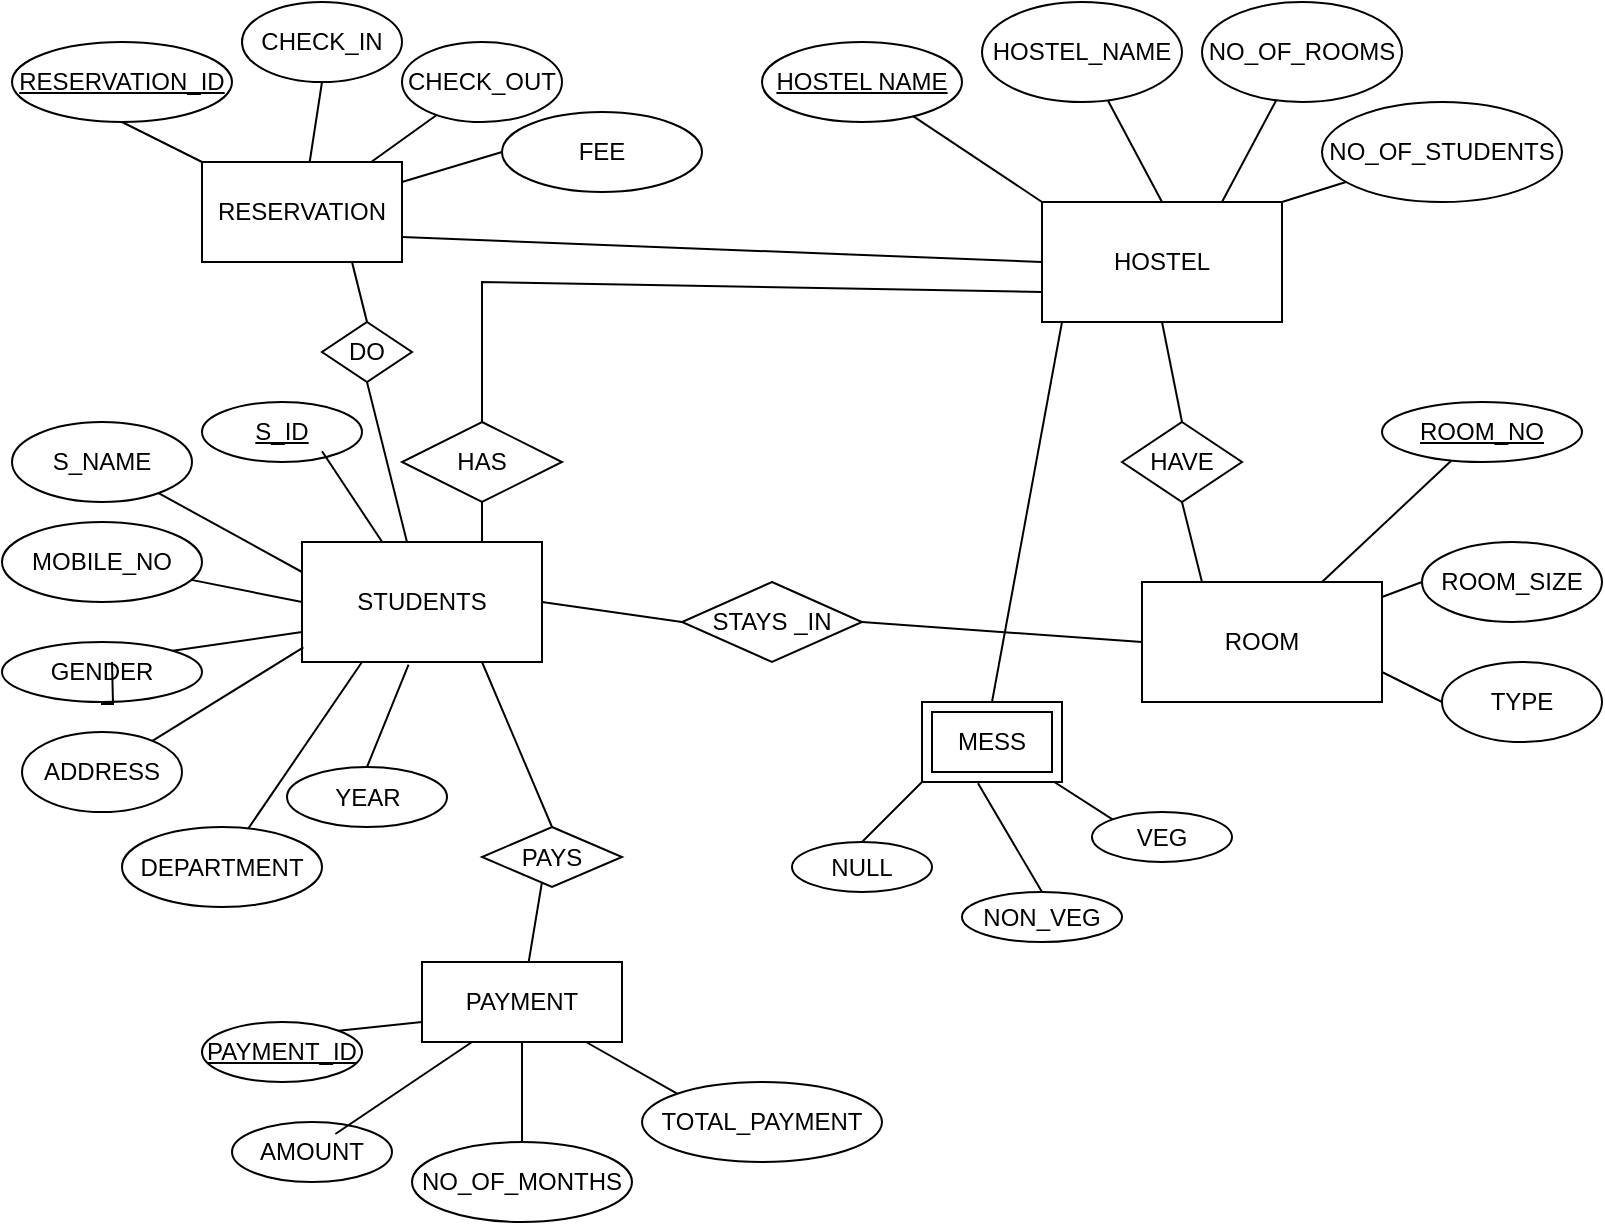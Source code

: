 <mxfile version="20.1.1" type="github">
  <diagram id="R2lEEEUBdFMjLlhIrx00" name="Page-1">
    <mxGraphModel dx="2555" dy="1090" grid="1" gridSize="10" guides="1" tooltips="1" connect="1" arrows="1" fold="1" page="1" pageScale="1" pageWidth="850" pageHeight="1100" math="0" shadow="0" extFonts="Permanent Marker^https://fonts.googleapis.com/css?family=Permanent+Marker">
      <root>
        <mxCell id="0" />
        <mxCell id="1" parent="0" />
        <mxCell id="4pYfHKhNL_kdhz4tqSBJ-1" value="HOSTEL" style="rounded=0;whiteSpace=wrap;html=1;direction=east;" vertex="1" parent="1">
          <mxGeometry x="530" y="180" width="120" height="60" as="geometry" />
        </mxCell>
        <mxCell id="4pYfHKhNL_kdhz4tqSBJ-3" value="HOSTEL_NAME" style="ellipse;whiteSpace=wrap;html=1;" vertex="1" parent="1">
          <mxGeometry x="500" y="80" width="100" height="50" as="geometry" />
        </mxCell>
        <mxCell id="4pYfHKhNL_kdhz4tqSBJ-4" value="NO_OF_ROOMS" style="ellipse;whiteSpace=wrap;html=1;" vertex="1" parent="1">
          <mxGeometry x="610" y="80" width="100" height="50" as="geometry" />
        </mxCell>
        <mxCell id="4pYfHKhNL_kdhz4tqSBJ-5" value="NO_OF_STUDENTS" style="ellipse;whiteSpace=wrap;html=1;" vertex="1" parent="1">
          <mxGeometry x="670" y="130" width="120" height="50" as="geometry" />
        </mxCell>
        <mxCell id="4pYfHKhNL_kdhz4tqSBJ-7" value="RESERVATION" style="rounded=0;whiteSpace=wrap;html=1;" vertex="1" parent="1">
          <mxGeometry x="110" y="160" width="100" height="50" as="geometry" />
        </mxCell>
        <mxCell id="4pYfHKhNL_kdhz4tqSBJ-9" value="CHECK_IN" style="ellipse;whiteSpace=wrap;html=1;" vertex="1" parent="1">
          <mxGeometry x="130" y="80" width="80" height="40" as="geometry" />
        </mxCell>
        <mxCell id="4pYfHKhNL_kdhz4tqSBJ-10" value="CHECK_OUT" style="ellipse;whiteSpace=wrap;html=1;" vertex="1" parent="1">
          <mxGeometry x="210" y="100" width="80" height="40" as="geometry" />
        </mxCell>
        <mxCell id="4pYfHKhNL_kdhz4tqSBJ-13" value="STUDENTS" style="rounded=0;whiteSpace=wrap;html=1;" vertex="1" parent="1">
          <mxGeometry x="160" y="350" width="120" height="60" as="geometry" />
        </mxCell>
        <mxCell id="4pYfHKhNL_kdhz4tqSBJ-14" value="ROOM" style="rounded=0;whiteSpace=wrap;html=1;" vertex="1" parent="1">
          <mxGeometry x="580" y="370" width="120" height="60" as="geometry" />
        </mxCell>
        <mxCell id="4pYfHKhNL_kdhz4tqSBJ-16" value="S_NAME" style="ellipse;whiteSpace=wrap;html=1;" vertex="1" parent="1">
          <mxGeometry x="15" y="290" width="90" height="40" as="geometry" />
        </mxCell>
        <mxCell id="4pYfHKhNL_kdhz4tqSBJ-18" value="ADDRESS" style="ellipse;whiteSpace=wrap;html=1;" vertex="1" parent="1">
          <mxGeometry x="20" y="445" width="80" height="40" as="geometry" />
        </mxCell>
        <mxCell id="4pYfHKhNL_kdhz4tqSBJ-19" value="DEPARTMENT" style="ellipse;whiteSpace=wrap;html=1;" vertex="1" parent="1">
          <mxGeometry x="70" y="492.5" width="100" height="40" as="geometry" />
        </mxCell>
        <mxCell id="4pYfHKhNL_kdhz4tqSBJ-21" value="YEAR" style="ellipse;whiteSpace=wrap;html=1;" vertex="1" parent="1">
          <mxGeometry x="152.5" y="462.5" width="80" height="30" as="geometry" />
        </mxCell>
        <mxCell id="4pYfHKhNL_kdhz4tqSBJ-23" value="ROOM_SIZE" style="ellipse;whiteSpace=wrap;html=1;" vertex="1" parent="1">
          <mxGeometry x="720" y="350" width="90" height="40" as="geometry" />
        </mxCell>
        <mxCell id="4pYfHKhNL_kdhz4tqSBJ-24" value="TYPE" style="ellipse;whiteSpace=wrap;html=1;" vertex="1" parent="1">
          <mxGeometry x="730" y="410" width="80" height="40" as="geometry" />
        </mxCell>
        <mxCell id="4pYfHKhNL_kdhz4tqSBJ-25" style="edgeStyle=orthogonalEdgeStyle;rounded=0;orthogonalLoop=1;jettySize=auto;html=1;exitX=0.5;exitY=1;exitDx=0;exitDy=0;startArrow=none;" edge="1" parent="1" source="4pYfHKhNL_kdhz4tqSBJ-78">
          <mxGeometry relative="1" as="geometry">
            <mxPoint x="65" y="410" as="sourcePoint" />
            <mxPoint x="65" y="410" as="targetPoint" />
          </mxGeometry>
        </mxCell>
        <mxCell id="4pYfHKhNL_kdhz4tqSBJ-26" style="edgeStyle=orthogonalEdgeStyle;rounded=0;orthogonalLoop=1;jettySize=auto;html=1;exitX=0.5;exitY=1;exitDx=0;exitDy=0;" edge="1" parent="1">
          <mxGeometry relative="1" as="geometry">
            <mxPoint x="55" y="135" as="sourcePoint" />
            <mxPoint x="55" y="135" as="targetPoint" />
          </mxGeometry>
        </mxCell>
        <mxCell id="4pYfHKhNL_kdhz4tqSBJ-33" value="RESERVATION_ID" style="ellipse;whiteSpace=wrap;html=1;align=center;fontStyle=4;" vertex="1" parent="1">
          <mxGeometry x="15" y="100" width="110" height="40" as="geometry" />
        </mxCell>
        <mxCell id="4pYfHKhNL_kdhz4tqSBJ-34" value="HOSTEL NAME" style="ellipse;whiteSpace=wrap;html=1;align=center;fontStyle=4;" vertex="1" parent="1">
          <mxGeometry x="390" y="100" width="100" height="40" as="geometry" />
        </mxCell>
        <mxCell id="4pYfHKhNL_kdhz4tqSBJ-35" value="MOBILE_NO" style="ellipse;whiteSpace=wrap;html=1;align=center;" vertex="1" parent="1">
          <mxGeometry x="10" y="340" width="100" height="40" as="geometry" />
        </mxCell>
        <mxCell id="4pYfHKhNL_kdhz4tqSBJ-36" value="S_ID" style="ellipse;whiteSpace=wrap;html=1;align=center;fontStyle=4;" vertex="1" parent="1">
          <mxGeometry x="110" y="280" width="80" height="30" as="geometry" />
        </mxCell>
        <mxCell id="4pYfHKhNL_kdhz4tqSBJ-37" value="ROOM_NO" style="ellipse;whiteSpace=wrap;html=1;align=center;fontStyle=4;" vertex="1" parent="1">
          <mxGeometry x="700" y="280" width="100" height="30" as="geometry" />
        </mxCell>
        <mxCell id="4pYfHKhNL_kdhz4tqSBJ-38" value="" style="endArrow=none;html=1;rounded=0;exitX=0.5;exitY=1;exitDx=0;exitDy=0;" edge="1" parent="1" source="4pYfHKhNL_kdhz4tqSBJ-9" target="4pYfHKhNL_kdhz4tqSBJ-7">
          <mxGeometry relative="1" as="geometry">
            <mxPoint x="370" y="290" as="sourcePoint" />
            <mxPoint x="530" y="290" as="targetPoint" />
          </mxGeometry>
        </mxCell>
        <mxCell id="4pYfHKhNL_kdhz4tqSBJ-39" value="" style="endArrow=none;html=1;rounded=0;exitX=0.5;exitY=1;exitDx=0;exitDy=0;" edge="1" parent="1" source="4pYfHKhNL_kdhz4tqSBJ-33" target="4pYfHKhNL_kdhz4tqSBJ-7">
          <mxGeometry relative="1" as="geometry">
            <mxPoint x="370" y="290" as="sourcePoint" />
            <mxPoint x="530" y="290" as="targetPoint" />
          </mxGeometry>
        </mxCell>
        <mxCell id="4pYfHKhNL_kdhz4tqSBJ-40" value="" style="endArrow=none;html=1;rounded=0;" edge="1" parent="1" source="4pYfHKhNL_kdhz4tqSBJ-10" target="4pYfHKhNL_kdhz4tqSBJ-7">
          <mxGeometry relative="1" as="geometry">
            <mxPoint x="370" y="290" as="sourcePoint" />
            <mxPoint x="530" y="290" as="targetPoint" />
          </mxGeometry>
        </mxCell>
        <mxCell id="4pYfHKhNL_kdhz4tqSBJ-42" value="" style="endArrow=none;html=1;rounded=0;entryX=0;entryY=0;entryDx=0;entryDy=0;" edge="1" parent="1" source="4pYfHKhNL_kdhz4tqSBJ-34" target="4pYfHKhNL_kdhz4tqSBJ-1">
          <mxGeometry relative="1" as="geometry">
            <mxPoint x="370" y="290" as="sourcePoint" />
            <mxPoint x="530" y="290" as="targetPoint" />
          </mxGeometry>
        </mxCell>
        <mxCell id="4pYfHKhNL_kdhz4tqSBJ-43" value="" style="endArrow=none;html=1;rounded=0;entryX=0.5;entryY=0;entryDx=0;entryDy=0;" edge="1" parent="1" source="4pYfHKhNL_kdhz4tqSBJ-3" target="4pYfHKhNL_kdhz4tqSBJ-1">
          <mxGeometry relative="1" as="geometry">
            <mxPoint x="370" y="290" as="sourcePoint" />
            <mxPoint x="550" y="200" as="targetPoint" />
          </mxGeometry>
        </mxCell>
        <mxCell id="4pYfHKhNL_kdhz4tqSBJ-44" value="" style="endArrow=none;html=1;rounded=0;entryX=0.75;entryY=0;entryDx=0;entryDy=0;" edge="1" parent="1" source="4pYfHKhNL_kdhz4tqSBJ-4" target="4pYfHKhNL_kdhz4tqSBJ-1">
          <mxGeometry relative="1" as="geometry">
            <mxPoint x="370" y="290" as="sourcePoint" />
            <mxPoint x="590" y="200" as="targetPoint" />
          </mxGeometry>
        </mxCell>
        <mxCell id="4pYfHKhNL_kdhz4tqSBJ-45" value="" style="endArrow=none;html=1;rounded=0;entryX=1;entryY=0;entryDx=0;entryDy=0;" edge="1" parent="1" source="4pYfHKhNL_kdhz4tqSBJ-5" target="4pYfHKhNL_kdhz4tqSBJ-1">
          <mxGeometry relative="1" as="geometry">
            <mxPoint x="370" y="290" as="sourcePoint" />
            <mxPoint x="530" y="290" as="targetPoint" />
          </mxGeometry>
        </mxCell>
        <mxCell id="4pYfHKhNL_kdhz4tqSBJ-46" value="" style="endArrow=none;html=1;rounded=0;entryX=0;entryY=0.5;entryDx=0;entryDy=0;" edge="1" parent="1" source="4pYfHKhNL_kdhz4tqSBJ-35" target="4pYfHKhNL_kdhz4tqSBJ-13">
          <mxGeometry relative="1" as="geometry">
            <mxPoint x="370" y="410" as="sourcePoint" />
            <mxPoint x="530" y="410" as="targetPoint" />
          </mxGeometry>
        </mxCell>
        <mxCell id="4pYfHKhNL_kdhz4tqSBJ-47" value="" style="endArrow=none;html=1;rounded=0;entryX=0.006;entryY=0.878;entryDx=0;entryDy=0;entryPerimeter=0;" edge="1" parent="1" source="4pYfHKhNL_kdhz4tqSBJ-18" target="4pYfHKhNL_kdhz4tqSBJ-13">
          <mxGeometry relative="1" as="geometry">
            <mxPoint x="370" y="410" as="sourcePoint" />
            <mxPoint x="530" y="410" as="targetPoint" />
          </mxGeometry>
        </mxCell>
        <mxCell id="4pYfHKhNL_kdhz4tqSBJ-48" value="" style="endArrow=none;html=1;rounded=0;entryX=0;entryY=0.25;entryDx=0;entryDy=0;" edge="1" parent="1" source="4pYfHKhNL_kdhz4tqSBJ-16" target="4pYfHKhNL_kdhz4tqSBJ-13">
          <mxGeometry relative="1" as="geometry">
            <mxPoint x="370" y="410" as="sourcePoint" />
            <mxPoint x="530" y="410" as="targetPoint" />
          </mxGeometry>
        </mxCell>
        <mxCell id="4pYfHKhNL_kdhz4tqSBJ-49" value="" style="endArrow=none;html=1;rounded=0;exitX=0.75;exitY=0.822;exitDx=0;exitDy=0;exitPerimeter=0;" edge="1" parent="1" source="4pYfHKhNL_kdhz4tqSBJ-36" target="4pYfHKhNL_kdhz4tqSBJ-13">
          <mxGeometry relative="1" as="geometry">
            <mxPoint x="370" y="410" as="sourcePoint" />
            <mxPoint x="530" y="410" as="targetPoint" />
          </mxGeometry>
        </mxCell>
        <mxCell id="4pYfHKhNL_kdhz4tqSBJ-50" value="" style="endArrow=none;html=1;rounded=0;entryX=0.25;entryY=1;entryDx=0;entryDy=0;" edge="1" parent="1" source="4pYfHKhNL_kdhz4tqSBJ-19" target="4pYfHKhNL_kdhz4tqSBJ-13">
          <mxGeometry relative="1" as="geometry">
            <mxPoint x="370" y="410" as="sourcePoint" />
            <mxPoint x="530" y="410" as="targetPoint" />
          </mxGeometry>
        </mxCell>
        <mxCell id="4pYfHKhNL_kdhz4tqSBJ-51" value="" style="endArrow=none;html=1;rounded=0;exitX=0.5;exitY=0;exitDx=0;exitDy=0;entryX=0.444;entryY=1.022;entryDx=0;entryDy=0;entryPerimeter=0;" edge="1" parent="1" source="4pYfHKhNL_kdhz4tqSBJ-21" target="4pYfHKhNL_kdhz4tqSBJ-13">
          <mxGeometry relative="1" as="geometry">
            <mxPoint x="370" y="410" as="sourcePoint" />
            <mxPoint x="530" y="410" as="targetPoint" />
          </mxGeometry>
        </mxCell>
        <mxCell id="4pYfHKhNL_kdhz4tqSBJ-57" value="" style="endArrow=none;html=1;rounded=0;entryX=0.75;entryY=0;entryDx=0;entryDy=0;" edge="1" parent="1" source="4pYfHKhNL_kdhz4tqSBJ-37" target="4pYfHKhNL_kdhz4tqSBJ-14">
          <mxGeometry relative="1" as="geometry">
            <mxPoint x="630" y="320" as="sourcePoint" />
            <mxPoint x="530" y="370" as="targetPoint" />
          </mxGeometry>
        </mxCell>
        <mxCell id="4pYfHKhNL_kdhz4tqSBJ-58" value="" style="endArrow=none;html=1;rounded=0;entryX=0;entryY=0.5;entryDx=0;entryDy=0;" edge="1" parent="1" source="4pYfHKhNL_kdhz4tqSBJ-14" target="4pYfHKhNL_kdhz4tqSBJ-23">
          <mxGeometry relative="1" as="geometry">
            <mxPoint x="370" y="370" as="sourcePoint" />
            <mxPoint x="690" y="390" as="targetPoint" />
          </mxGeometry>
        </mxCell>
        <mxCell id="4pYfHKhNL_kdhz4tqSBJ-59" value="" style="endArrow=none;html=1;rounded=0;entryX=0;entryY=0.5;entryDx=0;entryDy=0;exitX=1;exitY=0.75;exitDx=0;exitDy=0;" edge="1" parent="1" source="4pYfHKhNL_kdhz4tqSBJ-14" target="4pYfHKhNL_kdhz4tqSBJ-24">
          <mxGeometry relative="1" as="geometry">
            <mxPoint x="660" y="420" as="sourcePoint" />
            <mxPoint x="530" y="350" as="targetPoint" />
          </mxGeometry>
        </mxCell>
        <mxCell id="4pYfHKhNL_kdhz4tqSBJ-60" value="MESS" style="shape=ext;margin=3;double=1;whiteSpace=wrap;html=1;align=center;" vertex="1" parent="1">
          <mxGeometry x="470" y="430" width="70" height="40" as="geometry" />
        </mxCell>
        <mxCell id="4pYfHKhNL_kdhz4tqSBJ-61" value="VEG" style="ellipse;whiteSpace=wrap;html=1;align=center;" vertex="1" parent="1">
          <mxGeometry x="555" y="485" width="70" height="25" as="geometry" />
        </mxCell>
        <mxCell id="4pYfHKhNL_kdhz4tqSBJ-62" value="NON_VEG" style="ellipse;whiteSpace=wrap;html=1;align=center;" vertex="1" parent="1">
          <mxGeometry x="490" y="525" width="80" height="25" as="geometry" />
        </mxCell>
        <mxCell id="4pYfHKhNL_kdhz4tqSBJ-63" value="NULL" style="ellipse;whiteSpace=wrap;html=1;align=center;" vertex="1" parent="1">
          <mxGeometry x="405" y="500" width="70" height="25" as="geometry" />
        </mxCell>
        <mxCell id="4pYfHKhNL_kdhz4tqSBJ-64" value="FEE" style="ellipse;whiteSpace=wrap;html=1;align=center;" vertex="1" parent="1">
          <mxGeometry x="260" y="135" width="100" height="40" as="geometry" />
        </mxCell>
        <mxCell id="4pYfHKhNL_kdhz4tqSBJ-65" value="" style="endArrow=none;html=1;rounded=0;entryX=0;entryY=0.5;entryDx=0;entryDy=0;" edge="1" parent="1" source="4pYfHKhNL_kdhz4tqSBJ-7" target="4pYfHKhNL_kdhz4tqSBJ-64">
          <mxGeometry relative="1" as="geometry">
            <mxPoint x="440" y="210" as="sourcePoint" />
            <mxPoint x="350" y="190" as="targetPoint" />
          </mxGeometry>
        </mxCell>
        <mxCell id="4pYfHKhNL_kdhz4tqSBJ-68" value="" style="endArrow=none;html=1;rounded=0;exitX=0.5;exitY=0;exitDx=0;exitDy=0;entryX=0;entryY=1;entryDx=0;entryDy=0;" edge="1" parent="1" source="4pYfHKhNL_kdhz4tqSBJ-63" target="4pYfHKhNL_kdhz4tqSBJ-60">
          <mxGeometry relative="1" as="geometry">
            <mxPoint x="440" y="390" as="sourcePoint" />
            <mxPoint x="600" y="390" as="targetPoint" />
          </mxGeometry>
        </mxCell>
        <mxCell id="4pYfHKhNL_kdhz4tqSBJ-69" value="" style="endArrow=none;html=1;rounded=0;exitX=0.5;exitY=0;exitDx=0;exitDy=0;entryX=0.4;entryY=1.017;entryDx=0;entryDy=0;entryPerimeter=0;" edge="1" parent="1" source="4pYfHKhNL_kdhz4tqSBJ-62" target="4pYfHKhNL_kdhz4tqSBJ-60">
          <mxGeometry relative="1" as="geometry">
            <mxPoint x="440" y="390" as="sourcePoint" />
            <mxPoint x="480" y="500" as="targetPoint" />
          </mxGeometry>
        </mxCell>
        <mxCell id="4pYfHKhNL_kdhz4tqSBJ-70" value="" style="endArrow=none;html=1;rounded=0;exitX=0;exitY=0;exitDx=0;exitDy=0;" edge="1" parent="1" source="4pYfHKhNL_kdhz4tqSBJ-61" target="4pYfHKhNL_kdhz4tqSBJ-60">
          <mxGeometry relative="1" as="geometry">
            <mxPoint x="440" y="390" as="sourcePoint" />
            <mxPoint x="600" y="390" as="targetPoint" />
          </mxGeometry>
        </mxCell>
        <mxCell id="4pYfHKhNL_kdhz4tqSBJ-71" value="PAYMENT" style="whiteSpace=wrap;html=1;align=center;" vertex="1" parent="1">
          <mxGeometry x="220" y="560" width="100" height="40" as="geometry" />
        </mxCell>
        <mxCell id="4pYfHKhNL_kdhz4tqSBJ-73" value="PAYMENT_ID" style="ellipse;whiteSpace=wrap;html=1;align=center;fontStyle=4;" vertex="1" parent="1">
          <mxGeometry x="110" y="590" width="80" height="30" as="geometry" />
        </mxCell>
        <mxCell id="4pYfHKhNL_kdhz4tqSBJ-74" value="AMOUNT" style="ellipse;whiteSpace=wrap;html=1;align=center;" vertex="1" parent="1">
          <mxGeometry x="125" y="640" width="80" height="30" as="geometry" />
        </mxCell>
        <mxCell id="4pYfHKhNL_kdhz4tqSBJ-76" style="edgeStyle=orthogonalEdgeStyle;rounded=0;orthogonalLoop=1;jettySize=auto;html=1;exitX=0.5;exitY=1;exitDx=0;exitDy=0;" edge="1" parent="1" source="4pYfHKhNL_kdhz4tqSBJ-62" target="4pYfHKhNL_kdhz4tqSBJ-62">
          <mxGeometry relative="1" as="geometry" />
        </mxCell>
        <mxCell id="4pYfHKhNL_kdhz4tqSBJ-78" value="GENDER" style="ellipse;whiteSpace=wrap;html=1;align=center;" vertex="1" parent="1">
          <mxGeometry x="10" y="400" width="100" height="30" as="geometry" />
        </mxCell>
        <mxCell id="4pYfHKhNL_kdhz4tqSBJ-79" value="" style="edgeStyle=orthogonalEdgeStyle;rounded=0;orthogonalLoop=1;jettySize=auto;html=1;exitX=0.5;exitY=1;exitDx=0;exitDy=0;endArrow=none;" edge="1" parent="1" target="4pYfHKhNL_kdhz4tqSBJ-78">
          <mxGeometry relative="1" as="geometry">
            <mxPoint x="65" y="410" as="sourcePoint" />
            <mxPoint x="65" y="410" as="targetPoint" />
          </mxGeometry>
        </mxCell>
        <mxCell id="4pYfHKhNL_kdhz4tqSBJ-80" value="" style="endArrow=none;html=1;rounded=0;exitX=1;exitY=0;exitDx=0;exitDy=0;entryX=0;entryY=0.75;entryDx=0;entryDy=0;" edge="1" parent="1" source="4pYfHKhNL_kdhz4tqSBJ-78" target="4pYfHKhNL_kdhz4tqSBJ-13">
          <mxGeometry relative="1" as="geometry">
            <mxPoint x="360" y="339" as="sourcePoint" />
            <mxPoint x="520" y="339" as="targetPoint" />
          </mxGeometry>
        </mxCell>
        <mxCell id="4pYfHKhNL_kdhz4tqSBJ-81" value="NO_OF_MONTHS" style="ellipse;whiteSpace=wrap;html=1;align=center;" vertex="1" parent="1">
          <mxGeometry x="215" y="650" width="110" height="40" as="geometry" />
        </mxCell>
        <mxCell id="4pYfHKhNL_kdhz4tqSBJ-82" value="TOTAL_PAYMENT" style="ellipse;whiteSpace=wrap;html=1;align=center;" vertex="1" parent="1">
          <mxGeometry x="330" y="620" width="120" height="40" as="geometry" />
        </mxCell>
        <mxCell id="4pYfHKhNL_kdhz4tqSBJ-83" value="" style="endArrow=none;html=1;rounded=0;exitX=1;exitY=0;exitDx=0;exitDy=0;entryX=0;entryY=0.75;entryDx=0;entryDy=0;" edge="1" parent="1" source="4pYfHKhNL_kdhz4tqSBJ-73" target="4pYfHKhNL_kdhz4tqSBJ-71">
          <mxGeometry relative="1" as="geometry">
            <mxPoint x="440" y="470" as="sourcePoint" />
            <mxPoint x="320" y="560" as="targetPoint" />
          </mxGeometry>
        </mxCell>
        <mxCell id="4pYfHKhNL_kdhz4tqSBJ-84" value="" style="endArrow=none;html=1;rounded=0;entryX=0.25;entryY=1;entryDx=0;entryDy=0;exitX=0.646;exitY=0.2;exitDx=0;exitDy=0;exitPerimeter=0;" edge="1" parent="1" source="4pYfHKhNL_kdhz4tqSBJ-74" target="4pYfHKhNL_kdhz4tqSBJ-71">
          <mxGeometry relative="1" as="geometry">
            <mxPoint x="180" y="640" as="sourcePoint" />
            <mxPoint x="600" y="460" as="targetPoint" />
          </mxGeometry>
        </mxCell>
        <mxCell id="4pYfHKhNL_kdhz4tqSBJ-85" value="" style="endArrow=none;html=1;rounded=0;exitX=0.5;exitY=1;exitDx=0;exitDy=0;entryX=0.5;entryY=0;entryDx=0;entryDy=0;" edge="1" parent="1" source="4pYfHKhNL_kdhz4tqSBJ-71" target="4pYfHKhNL_kdhz4tqSBJ-81">
          <mxGeometry relative="1" as="geometry">
            <mxPoint x="440" y="460" as="sourcePoint" />
            <mxPoint x="320" y="640" as="targetPoint" />
          </mxGeometry>
        </mxCell>
        <mxCell id="4pYfHKhNL_kdhz4tqSBJ-88" value="" style="endArrow=none;html=1;rounded=0;exitX=0.82;exitY=1;exitDx=0;exitDy=0;exitPerimeter=0;entryX=0;entryY=0;entryDx=0;entryDy=0;" edge="1" parent="1" source="4pYfHKhNL_kdhz4tqSBJ-71" target="4pYfHKhNL_kdhz4tqSBJ-82">
          <mxGeometry relative="1" as="geometry">
            <mxPoint x="440" y="460" as="sourcePoint" />
            <mxPoint x="600" y="460" as="targetPoint" />
          </mxGeometry>
        </mxCell>
        <mxCell id="4pYfHKhNL_kdhz4tqSBJ-89" value="HAS" style="shape=rhombus;perimeter=rhombusPerimeter;whiteSpace=wrap;html=1;align=center;" vertex="1" parent="1">
          <mxGeometry x="210" y="290" width="80" height="40" as="geometry" />
        </mxCell>
        <mxCell id="4pYfHKhNL_kdhz4tqSBJ-93" value="" style="endArrow=none;html=1;rounded=0;exitX=0.75;exitY=0;exitDx=0;exitDy=0;entryX=0.5;entryY=1;entryDx=0;entryDy=0;" edge="1" parent="1" source="4pYfHKhNL_kdhz4tqSBJ-13" target="4pYfHKhNL_kdhz4tqSBJ-89">
          <mxGeometry relative="1" as="geometry">
            <mxPoint x="270" y="320" as="sourcePoint" />
            <mxPoint x="430" y="320" as="targetPoint" />
          </mxGeometry>
        </mxCell>
        <mxCell id="4pYfHKhNL_kdhz4tqSBJ-95" value="" style="endArrow=none;html=1;rounded=0;exitX=0.5;exitY=0;exitDx=0;exitDy=0;entryX=0;entryY=0.75;entryDx=0;entryDy=0;" edge="1" parent="1" source="4pYfHKhNL_kdhz4tqSBJ-89" target="4pYfHKhNL_kdhz4tqSBJ-1">
          <mxGeometry relative="1" as="geometry">
            <mxPoint x="270" y="320" as="sourcePoint" />
            <mxPoint x="490" y="240" as="targetPoint" />
            <Array as="points">
              <mxPoint x="250" y="220" />
            </Array>
          </mxGeometry>
        </mxCell>
        <mxCell id="4pYfHKhNL_kdhz4tqSBJ-110" style="edgeStyle=orthogonalEdgeStyle;rounded=0;orthogonalLoop=1;jettySize=auto;html=1;exitX=0.5;exitY=1;exitDx=0;exitDy=0;" edge="1" parent="1" source="4pYfHKhNL_kdhz4tqSBJ-36" target="4pYfHKhNL_kdhz4tqSBJ-36">
          <mxGeometry relative="1" as="geometry" />
        </mxCell>
        <mxCell id="4pYfHKhNL_kdhz4tqSBJ-111" value="" style="endArrow=none;html=1;rounded=0;exitX=1;exitY=0.75;exitDx=0;exitDy=0;" edge="1" parent="1" source="4pYfHKhNL_kdhz4tqSBJ-7">
          <mxGeometry relative="1" as="geometry">
            <mxPoint x="240" y="220" as="sourcePoint" />
            <mxPoint x="530" y="210" as="targetPoint" />
          </mxGeometry>
        </mxCell>
        <mxCell id="4pYfHKhNL_kdhz4tqSBJ-112" value="" style="endArrow=none;html=1;rounded=0;entryX=0.5;entryY=1;entryDx=0;entryDy=0;" edge="1" parent="1" source="4pYfHKhNL_kdhz4tqSBJ-13" target="4pYfHKhNL_kdhz4tqSBJ-113">
          <mxGeometry relative="1" as="geometry">
            <mxPoint x="270" y="330" as="sourcePoint" />
            <mxPoint x="430" y="330" as="targetPoint" />
          </mxGeometry>
        </mxCell>
        <mxCell id="4pYfHKhNL_kdhz4tqSBJ-113" value="DO" style="shape=rhombus;perimeter=rhombusPerimeter;whiteSpace=wrap;html=1;align=center;" vertex="1" parent="1">
          <mxGeometry x="170" y="240" width="45" height="30" as="geometry" />
        </mxCell>
        <mxCell id="4pYfHKhNL_kdhz4tqSBJ-118" value="" style="endArrow=none;html=1;rounded=0;exitX=0.75;exitY=1;exitDx=0;exitDy=0;entryX=0.5;entryY=0;entryDx=0;entryDy=0;" edge="1" parent="1" source="4pYfHKhNL_kdhz4tqSBJ-7" target="4pYfHKhNL_kdhz4tqSBJ-113">
          <mxGeometry relative="1" as="geometry">
            <mxPoint x="270" y="330" as="sourcePoint" />
            <mxPoint x="200" y="250" as="targetPoint" />
          </mxGeometry>
        </mxCell>
        <mxCell id="4pYfHKhNL_kdhz4tqSBJ-121" value="PAYS" style="shape=rhombus;perimeter=rhombusPerimeter;whiteSpace=wrap;html=1;align=center;" vertex="1" parent="1">
          <mxGeometry x="250" y="492.5" width="70" height="30" as="geometry" />
        </mxCell>
        <mxCell id="4pYfHKhNL_kdhz4tqSBJ-123" value="" style="endArrow=none;html=1;rounded=0;exitX=0.75;exitY=1;exitDx=0;exitDy=0;entryX=0.5;entryY=0;entryDx=0;entryDy=0;" edge="1" parent="1" source="4pYfHKhNL_kdhz4tqSBJ-13" target="4pYfHKhNL_kdhz4tqSBJ-121">
          <mxGeometry relative="1" as="geometry">
            <mxPoint x="250" y="530" as="sourcePoint" />
            <mxPoint x="410" y="530" as="targetPoint" />
          </mxGeometry>
        </mxCell>
        <mxCell id="4pYfHKhNL_kdhz4tqSBJ-124" value="" style="endArrow=none;html=1;rounded=0;" edge="1" parent="1" target="4pYfHKhNL_kdhz4tqSBJ-71">
          <mxGeometry relative="1" as="geometry">
            <mxPoint x="280" y="520" as="sourcePoint" />
            <mxPoint x="410" y="530" as="targetPoint" />
          </mxGeometry>
        </mxCell>
        <mxCell id="4pYfHKhNL_kdhz4tqSBJ-127" value="HAVE" style="shape=rhombus;perimeter=rhombusPerimeter;whiteSpace=wrap;html=1;align=center;" vertex="1" parent="1">
          <mxGeometry x="570" y="290" width="60" height="40" as="geometry" />
        </mxCell>
        <mxCell id="4pYfHKhNL_kdhz4tqSBJ-129" value="" style="endArrow=none;html=1;rounded=0;exitX=0.5;exitY=1;exitDx=0;exitDy=0;entryX=0.5;entryY=0;entryDx=0;entryDy=0;" edge="1" parent="1" source="4pYfHKhNL_kdhz4tqSBJ-1" target="4pYfHKhNL_kdhz4tqSBJ-127">
          <mxGeometry relative="1" as="geometry">
            <mxPoint x="440" y="270" as="sourcePoint" />
            <mxPoint x="600" y="270" as="targetPoint" />
          </mxGeometry>
        </mxCell>
        <mxCell id="4pYfHKhNL_kdhz4tqSBJ-130" value="" style="endArrow=none;html=1;rounded=0;exitX=0.5;exitY=1;exitDx=0;exitDy=0;entryX=0.25;entryY=0;entryDx=0;entryDy=0;" edge="1" parent="1" source="4pYfHKhNL_kdhz4tqSBJ-127" target="4pYfHKhNL_kdhz4tqSBJ-14">
          <mxGeometry relative="1" as="geometry">
            <mxPoint x="440" y="270" as="sourcePoint" />
            <mxPoint x="600" y="270" as="targetPoint" />
          </mxGeometry>
        </mxCell>
        <mxCell id="4pYfHKhNL_kdhz4tqSBJ-131" value="" style="endArrow=none;html=1;rounded=0;exitX=0.5;exitY=0;exitDx=0;exitDy=0;" edge="1" parent="1" source="4pYfHKhNL_kdhz4tqSBJ-60">
          <mxGeometry relative="1" as="geometry">
            <mxPoint x="440" y="270" as="sourcePoint" />
            <mxPoint x="540" y="240" as="targetPoint" />
          </mxGeometry>
        </mxCell>
        <mxCell id="4pYfHKhNL_kdhz4tqSBJ-132" value="STAYS _IN" style="shape=rhombus;perimeter=rhombusPerimeter;whiteSpace=wrap;html=1;align=center;" vertex="1" parent="1">
          <mxGeometry x="350" y="370" width="90" height="40" as="geometry" />
        </mxCell>
        <mxCell id="4pYfHKhNL_kdhz4tqSBJ-134" value="" style="endArrow=none;html=1;rounded=0;exitX=1;exitY=0.5;exitDx=0;exitDy=0;entryX=0;entryY=0.5;entryDx=0;entryDy=0;" edge="1" parent="1" source="4pYfHKhNL_kdhz4tqSBJ-13" target="4pYfHKhNL_kdhz4tqSBJ-132">
          <mxGeometry relative="1" as="geometry">
            <mxPoint x="300" y="530" as="sourcePoint" />
            <mxPoint x="340" y="430" as="targetPoint" />
          </mxGeometry>
        </mxCell>
        <mxCell id="4pYfHKhNL_kdhz4tqSBJ-135" value="" style="endArrow=none;html=1;rounded=0;exitX=1;exitY=0.5;exitDx=0;exitDy=0;entryX=0;entryY=0.5;entryDx=0;entryDy=0;" edge="1" parent="1" source="4pYfHKhNL_kdhz4tqSBJ-132" target="4pYfHKhNL_kdhz4tqSBJ-14">
          <mxGeometry relative="1" as="geometry">
            <mxPoint x="300" y="530" as="sourcePoint" />
            <mxPoint x="460" y="530" as="targetPoint" />
          </mxGeometry>
        </mxCell>
      </root>
    </mxGraphModel>
  </diagram>
</mxfile>

